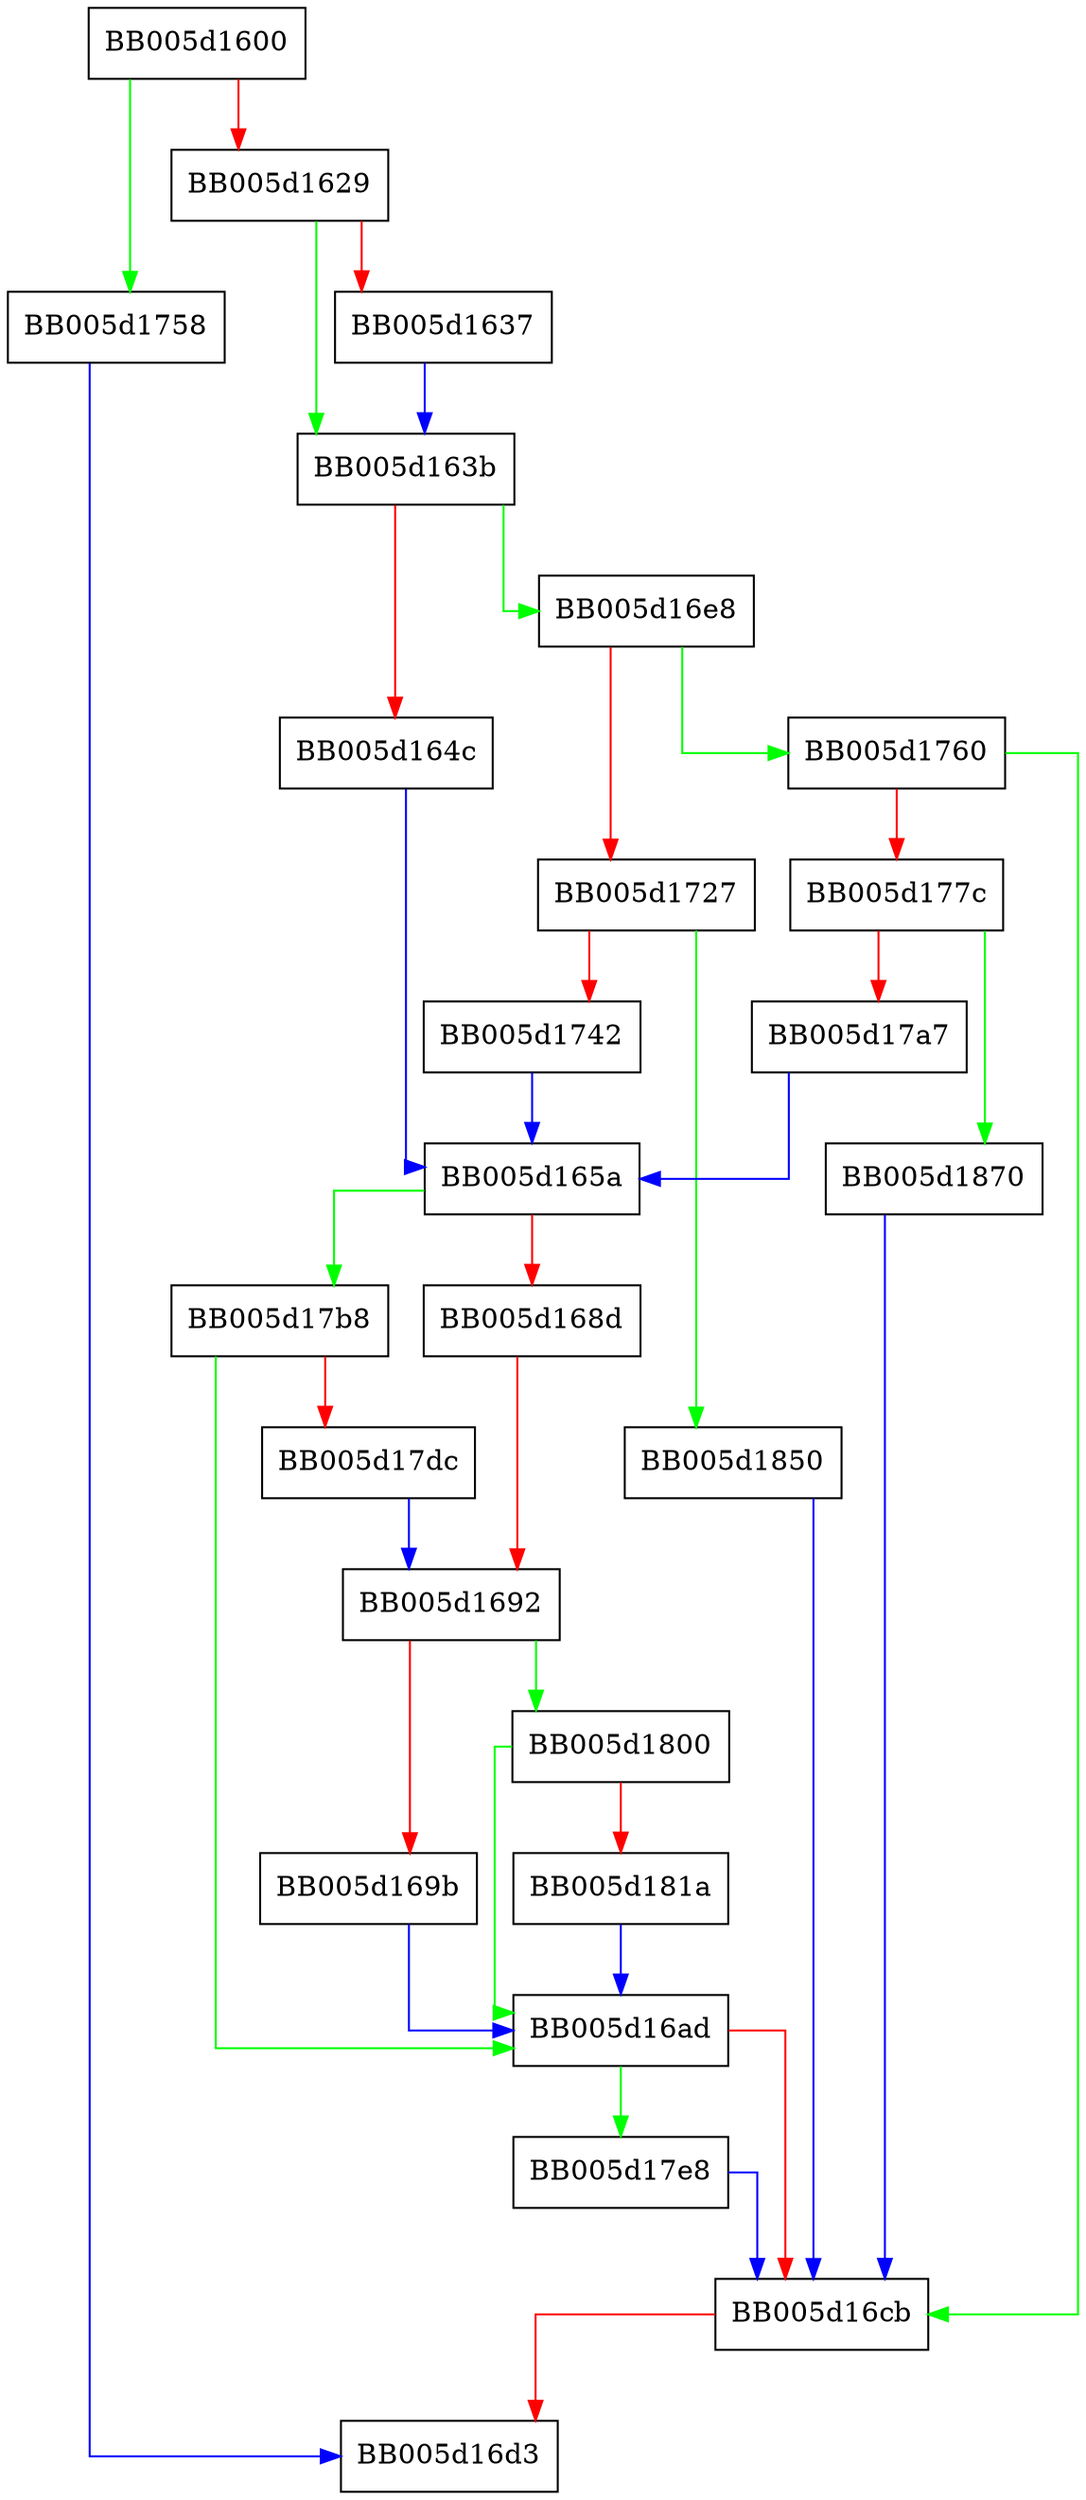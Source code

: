 digraph EVP_PKEY_print_private_fp {
  node [shape="box"];
  graph [splines=ortho];
  BB005d1600 -> BB005d1758 [color="green"];
  BB005d1600 -> BB005d1629 [color="red"];
  BB005d1629 -> BB005d163b [color="green"];
  BB005d1629 -> BB005d1637 [color="red"];
  BB005d1637 -> BB005d163b [color="blue"];
  BB005d163b -> BB005d16e8 [color="green"];
  BB005d163b -> BB005d164c [color="red"];
  BB005d164c -> BB005d165a [color="blue"];
  BB005d165a -> BB005d17b8 [color="green"];
  BB005d165a -> BB005d168d [color="red"];
  BB005d168d -> BB005d1692 [color="red"];
  BB005d1692 -> BB005d1800 [color="green"];
  BB005d1692 -> BB005d169b [color="red"];
  BB005d169b -> BB005d16ad [color="blue"];
  BB005d16ad -> BB005d17e8 [color="green"];
  BB005d16ad -> BB005d16cb [color="red"];
  BB005d16cb -> BB005d16d3 [color="red"];
  BB005d16e8 -> BB005d1760 [color="green"];
  BB005d16e8 -> BB005d1727 [color="red"];
  BB005d1727 -> BB005d1850 [color="green"];
  BB005d1727 -> BB005d1742 [color="red"];
  BB005d1742 -> BB005d165a [color="blue"];
  BB005d1758 -> BB005d16d3 [color="blue"];
  BB005d1760 -> BB005d16cb [color="green"];
  BB005d1760 -> BB005d177c [color="red"];
  BB005d177c -> BB005d1870 [color="green"];
  BB005d177c -> BB005d17a7 [color="red"];
  BB005d17a7 -> BB005d165a [color="blue"];
  BB005d17b8 -> BB005d16ad [color="green"];
  BB005d17b8 -> BB005d17dc [color="red"];
  BB005d17dc -> BB005d1692 [color="blue"];
  BB005d17e8 -> BB005d16cb [color="blue"];
  BB005d1800 -> BB005d16ad [color="green"];
  BB005d1800 -> BB005d181a [color="red"];
  BB005d181a -> BB005d16ad [color="blue"];
  BB005d1850 -> BB005d16cb [color="blue"];
  BB005d1870 -> BB005d16cb [color="blue"];
}